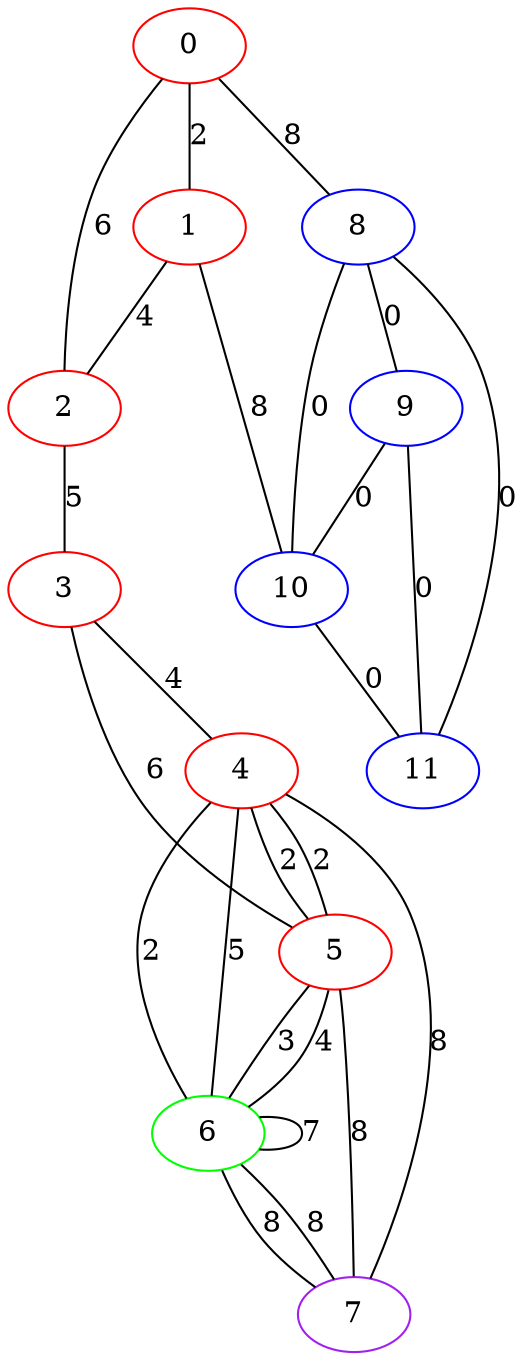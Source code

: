 graph "" {
0 [color=red, weight=1];
1 [color=red, weight=1];
2 [color=red, weight=1];
3 [color=red, weight=1];
4 [color=red, weight=1];
5 [color=red, weight=1];
6 [color=green, weight=2];
7 [color=purple, weight=4];
8 [color=blue, weight=3];
9 [color=blue, weight=3];
10 [color=blue, weight=3];
11 [color=blue, weight=3];
0 -- 8  [key=0, label=8];
0 -- 1  [key=0, label=2];
0 -- 2  [key=0, label=6];
1 -- 2  [key=0, label=4];
1 -- 10  [key=0, label=8];
2 -- 3  [key=0, label=5];
3 -- 4  [key=0, label=4];
3 -- 5  [key=0, label=6];
4 -- 5  [key=0, label=2];
4 -- 5  [key=1, label=2];
4 -- 6  [key=0, label=2];
4 -- 6  [key=1, label=5];
4 -- 7  [key=0, label=8];
5 -- 6  [key=0, label=4];
5 -- 6  [key=1, label=3];
5 -- 7  [key=0, label=8];
6 -- 6  [key=0, label=7];
6 -- 7  [key=0, label=8];
6 -- 7  [key=1, label=8];
8 -- 9  [key=0, label=0];
8 -- 10  [key=0, label=0];
8 -- 11  [key=0, label=0];
9 -- 10  [key=0, label=0];
9 -- 11  [key=0, label=0];
10 -- 11  [key=0, label=0];
}
